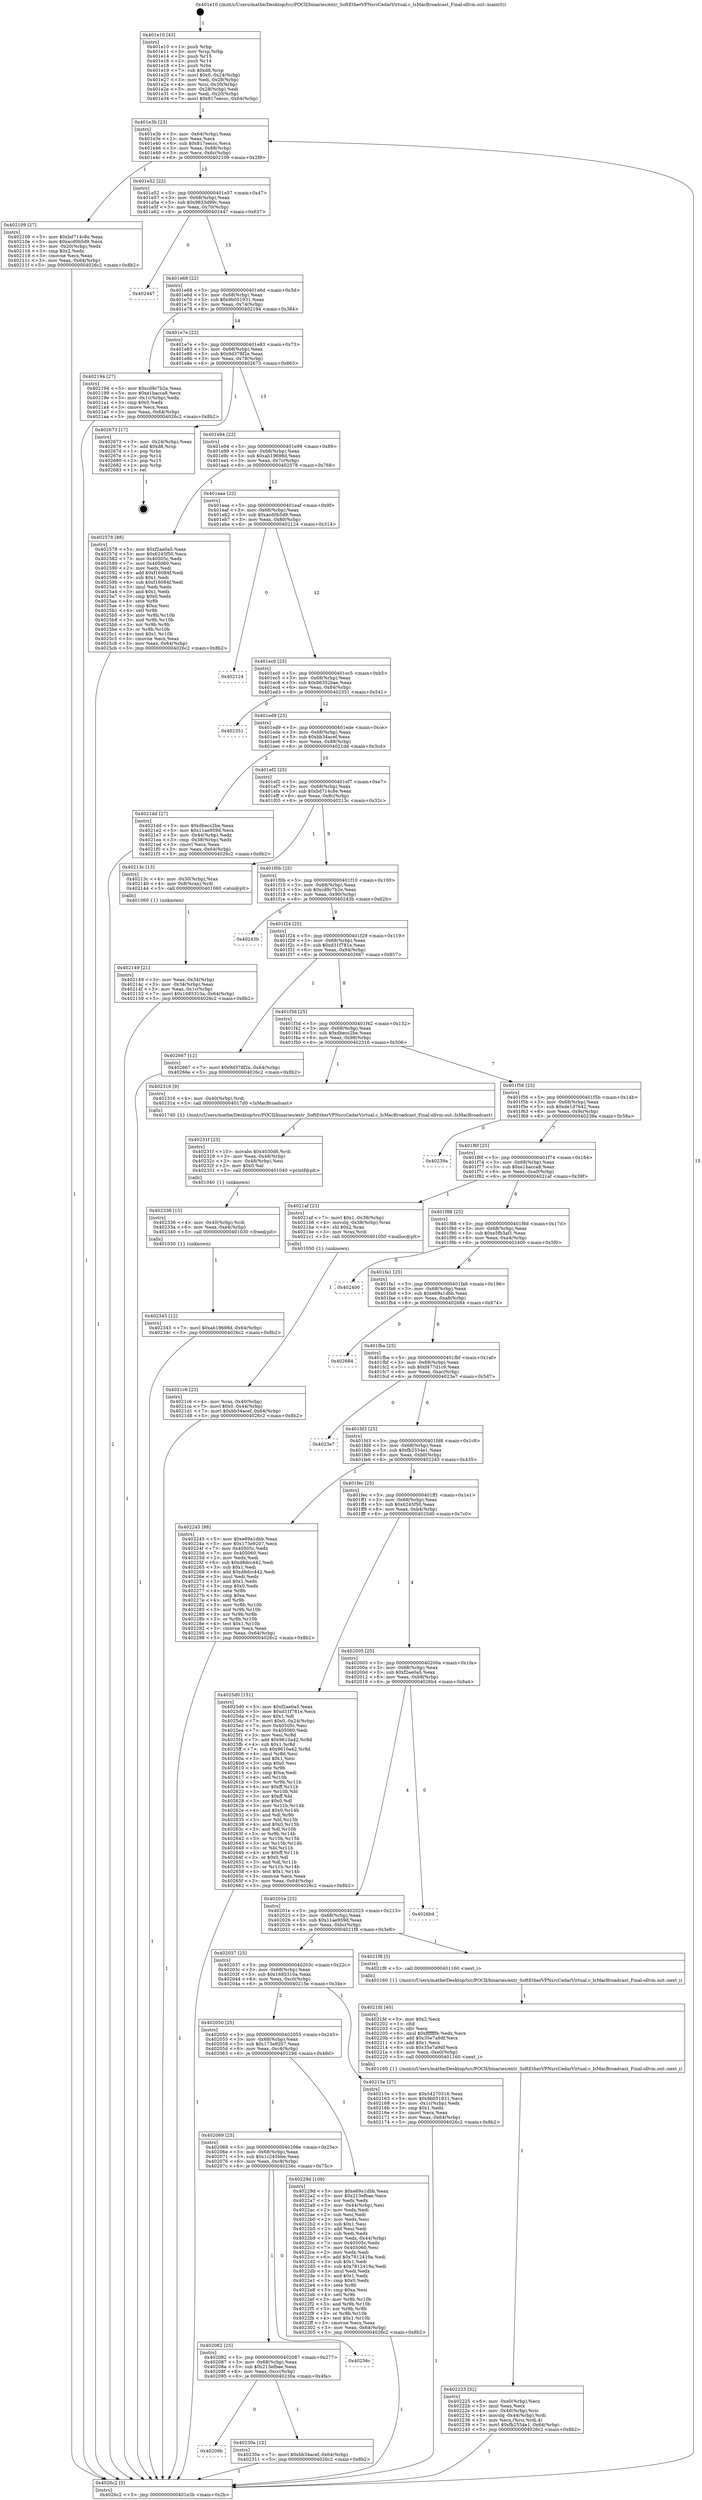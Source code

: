 digraph "0x401e10" {
  label = "0x401e10 (/mnt/c/Users/mathe/Desktop/tcc/POCII/binaries/extr_SoftEtherVPNsrcCedarVirtual.c_IsMacBroadcast_Final-ollvm.out::main(0))"
  labelloc = "t"
  node[shape=record]

  Entry [label="",width=0.3,height=0.3,shape=circle,fillcolor=black,style=filled]
  "0x401e3b" [label="{
     0x401e3b [23]\l
     | [instrs]\l
     &nbsp;&nbsp;0x401e3b \<+3\>: mov -0x64(%rbp),%eax\l
     &nbsp;&nbsp;0x401e3e \<+2\>: mov %eax,%ecx\l
     &nbsp;&nbsp;0x401e40 \<+6\>: sub $0x817eeccc,%ecx\l
     &nbsp;&nbsp;0x401e46 \<+3\>: mov %eax,-0x68(%rbp)\l
     &nbsp;&nbsp;0x401e49 \<+3\>: mov %ecx,-0x6c(%rbp)\l
     &nbsp;&nbsp;0x401e4c \<+6\>: je 0000000000402109 \<main+0x2f9\>\l
  }"]
  "0x402109" [label="{
     0x402109 [27]\l
     | [instrs]\l
     &nbsp;&nbsp;0x402109 \<+5\>: mov $0xbd714c8e,%eax\l
     &nbsp;&nbsp;0x40210e \<+5\>: mov $0xacd0b5d9,%ecx\l
     &nbsp;&nbsp;0x402113 \<+3\>: mov -0x20(%rbp),%edx\l
     &nbsp;&nbsp;0x402116 \<+3\>: cmp $0x2,%edx\l
     &nbsp;&nbsp;0x402119 \<+3\>: cmovne %ecx,%eax\l
     &nbsp;&nbsp;0x40211c \<+3\>: mov %eax,-0x64(%rbp)\l
     &nbsp;&nbsp;0x40211f \<+5\>: jmp 00000000004026c2 \<main+0x8b2\>\l
  }"]
  "0x401e52" [label="{
     0x401e52 [22]\l
     | [instrs]\l
     &nbsp;&nbsp;0x401e52 \<+5\>: jmp 0000000000401e57 \<main+0x47\>\l
     &nbsp;&nbsp;0x401e57 \<+3\>: mov -0x68(%rbp),%eax\l
     &nbsp;&nbsp;0x401e5a \<+5\>: sub $0x9833d99c,%eax\l
     &nbsp;&nbsp;0x401e5f \<+3\>: mov %eax,-0x70(%rbp)\l
     &nbsp;&nbsp;0x401e62 \<+6\>: je 0000000000402447 \<main+0x637\>\l
  }"]
  "0x4026c2" [label="{
     0x4026c2 [5]\l
     | [instrs]\l
     &nbsp;&nbsp;0x4026c2 \<+5\>: jmp 0000000000401e3b \<main+0x2b\>\l
  }"]
  "0x401e10" [label="{
     0x401e10 [43]\l
     | [instrs]\l
     &nbsp;&nbsp;0x401e10 \<+1\>: push %rbp\l
     &nbsp;&nbsp;0x401e11 \<+3\>: mov %rsp,%rbp\l
     &nbsp;&nbsp;0x401e14 \<+2\>: push %r15\l
     &nbsp;&nbsp;0x401e16 \<+2\>: push %r14\l
     &nbsp;&nbsp;0x401e18 \<+1\>: push %rbx\l
     &nbsp;&nbsp;0x401e19 \<+7\>: sub $0xd8,%rsp\l
     &nbsp;&nbsp;0x401e20 \<+7\>: movl $0x0,-0x24(%rbp)\l
     &nbsp;&nbsp;0x401e27 \<+3\>: mov %edi,-0x28(%rbp)\l
     &nbsp;&nbsp;0x401e2a \<+4\>: mov %rsi,-0x30(%rbp)\l
     &nbsp;&nbsp;0x401e2e \<+3\>: mov -0x28(%rbp),%edi\l
     &nbsp;&nbsp;0x401e31 \<+3\>: mov %edi,-0x20(%rbp)\l
     &nbsp;&nbsp;0x401e34 \<+7\>: movl $0x817eeccc,-0x64(%rbp)\l
  }"]
  Exit [label="",width=0.3,height=0.3,shape=circle,fillcolor=black,style=filled,peripheries=2]
  "0x402447" [label="{
     0x402447\l
  }", style=dashed]
  "0x401e68" [label="{
     0x401e68 [22]\l
     | [instrs]\l
     &nbsp;&nbsp;0x401e68 \<+5\>: jmp 0000000000401e6d \<main+0x5d\>\l
     &nbsp;&nbsp;0x401e6d \<+3\>: mov -0x68(%rbp),%eax\l
     &nbsp;&nbsp;0x401e70 \<+5\>: sub $0x9b051931,%eax\l
     &nbsp;&nbsp;0x401e75 \<+3\>: mov %eax,-0x74(%rbp)\l
     &nbsp;&nbsp;0x401e78 \<+6\>: je 0000000000402194 \<main+0x384\>\l
  }"]
  "0x402345" [label="{
     0x402345 [12]\l
     | [instrs]\l
     &nbsp;&nbsp;0x402345 \<+7\>: movl $0xab19698d,-0x64(%rbp)\l
     &nbsp;&nbsp;0x40234c \<+5\>: jmp 00000000004026c2 \<main+0x8b2\>\l
  }"]
  "0x402194" [label="{
     0x402194 [27]\l
     | [instrs]\l
     &nbsp;&nbsp;0x402194 \<+5\>: mov $0xcd9c7b2e,%eax\l
     &nbsp;&nbsp;0x402199 \<+5\>: mov $0xe1bacca8,%ecx\l
     &nbsp;&nbsp;0x40219e \<+3\>: mov -0x1c(%rbp),%edx\l
     &nbsp;&nbsp;0x4021a1 \<+3\>: cmp $0x0,%edx\l
     &nbsp;&nbsp;0x4021a4 \<+3\>: cmove %ecx,%eax\l
     &nbsp;&nbsp;0x4021a7 \<+3\>: mov %eax,-0x64(%rbp)\l
     &nbsp;&nbsp;0x4021aa \<+5\>: jmp 00000000004026c2 \<main+0x8b2\>\l
  }"]
  "0x401e7e" [label="{
     0x401e7e [22]\l
     | [instrs]\l
     &nbsp;&nbsp;0x401e7e \<+5\>: jmp 0000000000401e83 \<main+0x73\>\l
     &nbsp;&nbsp;0x401e83 \<+3\>: mov -0x68(%rbp),%eax\l
     &nbsp;&nbsp;0x401e86 \<+5\>: sub $0x9d378f2e,%eax\l
     &nbsp;&nbsp;0x401e8b \<+3\>: mov %eax,-0x78(%rbp)\l
     &nbsp;&nbsp;0x401e8e \<+6\>: je 0000000000402673 \<main+0x863\>\l
  }"]
  "0x402336" [label="{
     0x402336 [15]\l
     | [instrs]\l
     &nbsp;&nbsp;0x402336 \<+4\>: mov -0x40(%rbp),%rdi\l
     &nbsp;&nbsp;0x40233a \<+6\>: mov %eax,-0xe4(%rbp)\l
     &nbsp;&nbsp;0x402340 \<+5\>: call 0000000000401030 \<free@plt\>\l
     | [calls]\l
     &nbsp;&nbsp;0x401030 \{1\} (unknown)\l
  }"]
  "0x402673" [label="{
     0x402673 [17]\l
     | [instrs]\l
     &nbsp;&nbsp;0x402673 \<+3\>: mov -0x24(%rbp),%eax\l
     &nbsp;&nbsp;0x402676 \<+7\>: add $0xd8,%rsp\l
     &nbsp;&nbsp;0x40267d \<+1\>: pop %rbx\l
     &nbsp;&nbsp;0x40267e \<+2\>: pop %r14\l
     &nbsp;&nbsp;0x402680 \<+2\>: pop %r15\l
     &nbsp;&nbsp;0x402682 \<+1\>: pop %rbp\l
     &nbsp;&nbsp;0x402683 \<+1\>: ret\l
  }"]
  "0x401e94" [label="{
     0x401e94 [22]\l
     | [instrs]\l
     &nbsp;&nbsp;0x401e94 \<+5\>: jmp 0000000000401e99 \<main+0x89\>\l
     &nbsp;&nbsp;0x401e99 \<+3\>: mov -0x68(%rbp),%eax\l
     &nbsp;&nbsp;0x401e9c \<+5\>: sub $0xab19698d,%eax\l
     &nbsp;&nbsp;0x401ea1 \<+3\>: mov %eax,-0x7c(%rbp)\l
     &nbsp;&nbsp;0x401ea4 \<+6\>: je 0000000000402578 \<main+0x768\>\l
  }"]
  "0x40231f" [label="{
     0x40231f [23]\l
     | [instrs]\l
     &nbsp;&nbsp;0x40231f \<+10\>: movabs $0x4030d6,%rdi\l
     &nbsp;&nbsp;0x402329 \<+3\>: mov %eax,-0x48(%rbp)\l
     &nbsp;&nbsp;0x40232c \<+3\>: mov -0x48(%rbp),%esi\l
     &nbsp;&nbsp;0x40232f \<+2\>: mov $0x0,%al\l
     &nbsp;&nbsp;0x402331 \<+5\>: call 0000000000401040 \<printf@plt\>\l
     | [calls]\l
     &nbsp;&nbsp;0x401040 \{1\} (unknown)\l
  }"]
  "0x402578" [label="{
     0x402578 [88]\l
     | [instrs]\l
     &nbsp;&nbsp;0x402578 \<+5\>: mov $0xf2ae0a5,%eax\l
     &nbsp;&nbsp;0x40257d \<+5\>: mov $0x6245f50,%ecx\l
     &nbsp;&nbsp;0x402582 \<+7\>: mov 0x40505c,%edx\l
     &nbsp;&nbsp;0x402589 \<+7\>: mov 0x405060,%esi\l
     &nbsp;&nbsp;0x402590 \<+2\>: mov %edx,%edi\l
     &nbsp;&nbsp;0x402592 \<+6\>: add $0xf16084f,%edi\l
     &nbsp;&nbsp;0x402598 \<+3\>: sub $0x1,%edi\l
     &nbsp;&nbsp;0x40259b \<+6\>: sub $0xf16084f,%edi\l
     &nbsp;&nbsp;0x4025a1 \<+3\>: imul %edi,%edx\l
     &nbsp;&nbsp;0x4025a4 \<+3\>: and $0x1,%edx\l
     &nbsp;&nbsp;0x4025a7 \<+3\>: cmp $0x0,%edx\l
     &nbsp;&nbsp;0x4025aa \<+4\>: sete %r8b\l
     &nbsp;&nbsp;0x4025ae \<+3\>: cmp $0xa,%esi\l
     &nbsp;&nbsp;0x4025b1 \<+4\>: setl %r9b\l
     &nbsp;&nbsp;0x4025b5 \<+3\>: mov %r8b,%r10b\l
     &nbsp;&nbsp;0x4025b8 \<+3\>: and %r9b,%r10b\l
     &nbsp;&nbsp;0x4025bb \<+3\>: xor %r9b,%r8b\l
     &nbsp;&nbsp;0x4025be \<+3\>: or %r8b,%r10b\l
     &nbsp;&nbsp;0x4025c1 \<+4\>: test $0x1,%r10b\l
     &nbsp;&nbsp;0x4025c5 \<+3\>: cmovne %ecx,%eax\l
     &nbsp;&nbsp;0x4025c8 \<+3\>: mov %eax,-0x64(%rbp)\l
     &nbsp;&nbsp;0x4025cb \<+5\>: jmp 00000000004026c2 \<main+0x8b2\>\l
  }"]
  "0x401eaa" [label="{
     0x401eaa [22]\l
     | [instrs]\l
     &nbsp;&nbsp;0x401eaa \<+5\>: jmp 0000000000401eaf \<main+0x9f\>\l
     &nbsp;&nbsp;0x401eaf \<+3\>: mov -0x68(%rbp),%eax\l
     &nbsp;&nbsp;0x401eb2 \<+5\>: sub $0xacd0b5d9,%eax\l
     &nbsp;&nbsp;0x401eb7 \<+3\>: mov %eax,-0x80(%rbp)\l
     &nbsp;&nbsp;0x401eba \<+6\>: je 0000000000402124 \<main+0x314\>\l
  }"]
  "0x40209b" [label="{
     0x40209b\l
  }", style=dashed]
  "0x402124" [label="{
     0x402124\l
  }", style=dashed]
  "0x401ec0" [label="{
     0x401ec0 [25]\l
     | [instrs]\l
     &nbsp;&nbsp;0x401ec0 \<+5\>: jmp 0000000000401ec5 \<main+0xb5\>\l
     &nbsp;&nbsp;0x401ec5 \<+3\>: mov -0x68(%rbp),%eax\l
     &nbsp;&nbsp;0x401ec8 \<+5\>: sub $0xb6352bae,%eax\l
     &nbsp;&nbsp;0x401ecd \<+6\>: mov %eax,-0x84(%rbp)\l
     &nbsp;&nbsp;0x401ed3 \<+6\>: je 0000000000402351 \<main+0x541\>\l
  }"]
  "0x40230a" [label="{
     0x40230a [12]\l
     | [instrs]\l
     &nbsp;&nbsp;0x40230a \<+7\>: movl $0xbb34acef,-0x64(%rbp)\l
     &nbsp;&nbsp;0x402311 \<+5\>: jmp 00000000004026c2 \<main+0x8b2\>\l
  }"]
  "0x402351" [label="{
     0x402351\l
  }", style=dashed]
  "0x401ed9" [label="{
     0x401ed9 [25]\l
     | [instrs]\l
     &nbsp;&nbsp;0x401ed9 \<+5\>: jmp 0000000000401ede \<main+0xce\>\l
     &nbsp;&nbsp;0x401ede \<+3\>: mov -0x68(%rbp),%eax\l
     &nbsp;&nbsp;0x401ee1 \<+5\>: sub $0xbb34acef,%eax\l
     &nbsp;&nbsp;0x401ee6 \<+6\>: mov %eax,-0x88(%rbp)\l
     &nbsp;&nbsp;0x401eec \<+6\>: je 00000000004021dd \<main+0x3cd\>\l
  }"]
  "0x402082" [label="{
     0x402082 [25]\l
     | [instrs]\l
     &nbsp;&nbsp;0x402082 \<+5\>: jmp 0000000000402087 \<main+0x277\>\l
     &nbsp;&nbsp;0x402087 \<+3\>: mov -0x68(%rbp),%eax\l
     &nbsp;&nbsp;0x40208a \<+5\>: sub $0x213efbae,%eax\l
     &nbsp;&nbsp;0x40208f \<+6\>: mov %eax,-0xcc(%rbp)\l
     &nbsp;&nbsp;0x402095 \<+6\>: je 000000000040230a \<main+0x4fa\>\l
  }"]
  "0x4021dd" [label="{
     0x4021dd [27]\l
     | [instrs]\l
     &nbsp;&nbsp;0x4021dd \<+5\>: mov $0xdbecc2be,%eax\l
     &nbsp;&nbsp;0x4021e2 \<+5\>: mov $0x11ae959d,%ecx\l
     &nbsp;&nbsp;0x4021e7 \<+3\>: mov -0x44(%rbp),%edx\l
     &nbsp;&nbsp;0x4021ea \<+3\>: cmp -0x38(%rbp),%edx\l
     &nbsp;&nbsp;0x4021ed \<+3\>: cmovl %ecx,%eax\l
     &nbsp;&nbsp;0x4021f0 \<+3\>: mov %eax,-0x64(%rbp)\l
     &nbsp;&nbsp;0x4021f3 \<+5\>: jmp 00000000004026c2 \<main+0x8b2\>\l
  }"]
  "0x401ef2" [label="{
     0x401ef2 [25]\l
     | [instrs]\l
     &nbsp;&nbsp;0x401ef2 \<+5\>: jmp 0000000000401ef7 \<main+0xe7\>\l
     &nbsp;&nbsp;0x401ef7 \<+3\>: mov -0x68(%rbp),%eax\l
     &nbsp;&nbsp;0x401efa \<+5\>: sub $0xbd714c8e,%eax\l
     &nbsp;&nbsp;0x401eff \<+6\>: mov %eax,-0x8c(%rbp)\l
     &nbsp;&nbsp;0x401f05 \<+6\>: je 000000000040213c \<main+0x32c\>\l
  }"]
  "0x40256c" [label="{
     0x40256c\l
  }", style=dashed]
  "0x40213c" [label="{
     0x40213c [13]\l
     | [instrs]\l
     &nbsp;&nbsp;0x40213c \<+4\>: mov -0x30(%rbp),%rax\l
     &nbsp;&nbsp;0x402140 \<+4\>: mov 0x8(%rax),%rdi\l
     &nbsp;&nbsp;0x402144 \<+5\>: call 0000000000401060 \<atoi@plt\>\l
     | [calls]\l
     &nbsp;&nbsp;0x401060 \{1\} (unknown)\l
  }"]
  "0x401f0b" [label="{
     0x401f0b [25]\l
     | [instrs]\l
     &nbsp;&nbsp;0x401f0b \<+5\>: jmp 0000000000401f10 \<main+0x100\>\l
     &nbsp;&nbsp;0x401f10 \<+3\>: mov -0x68(%rbp),%eax\l
     &nbsp;&nbsp;0x401f13 \<+5\>: sub $0xcd9c7b2e,%eax\l
     &nbsp;&nbsp;0x401f18 \<+6\>: mov %eax,-0x90(%rbp)\l
     &nbsp;&nbsp;0x401f1e \<+6\>: je 000000000040243b \<main+0x62b\>\l
  }"]
  "0x402149" [label="{
     0x402149 [21]\l
     | [instrs]\l
     &nbsp;&nbsp;0x402149 \<+3\>: mov %eax,-0x34(%rbp)\l
     &nbsp;&nbsp;0x40214c \<+3\>: mov -0x34(%rbp),%eax\l
     &nbsp;&nbsp;0x40214f \<+3\>: mov %eax,-0x1c(%rbp)\l
     &nbsp;&nbsp;0x402152 \<+7\>: movl $0x1685310a,-0x64(%rbp)\l
     &nbsp;&nbsp;0x402159 \<+5\>: jmp 00000000004026c2 \<main+0x8b2\>\l
  }"]
  "0x402069" [label="{
     0x402069 [25]\l
     | [instrs]\l
     &nbsp;&nbsp;0x402069 \<+5\>: jmp 000000000040206e \<main+0x25e\>\l
     &nbsp;&nbsp;0x40206e \<+3\>: mov -0x68(%rbp),%eax\l
     &nbsp;&nbsp;0x402071 \<+5\>: sub $0x1c245bbe,%eax\l
     &nbsp;&nbsp;0x402076 \<+6\>: mov %eax,-0xc8(%rbp)\l
     &nbsp;&nbsp;0x40207c \<+6\>: je 000000000040256c \<main+0x75c\>\l
  }"]
  "0x40243b" [label="{
     0x40243b\l
  }", style=dashed]
  "0x401f24" [label="{
     0x401f24 [25]\l
     | [instrs]\l
     &nbsp;&nbsp;0x401f24 \<+5\>: jmp 0000000000401f29 \<main+0x119\>\l
     &nbsp;&nbsp;0x401f29 \<+3\>: mov -0x68(%rbp),%eax\l
     &nbsp;&nbsp;0x401f2c \<+5\>: sub $0xd31f781e,%eax\l
     &nbsp;&nbsp;0x401f31 \<+6\>: mov %eax,-0x94(%rbp)\l
     &nbsp;&nbsp;0x401f37 \<+6\>: je 0000000000402667 \<main+0x857\>\l
  }"]
  "0x40229d" [label="{
     0x40229d [109]\l
     | [instrs]\l
     &nbsp;&nbsp;0x40229d \<+5\>: mov $0xe69a1dbb,%eax\l
     &nbsp;&nbsp;0x4022a2 \<+5\>: mov $0x213efbae,%ecx\l
     &nbsp;&nbsp;0x4022a7 \<+2\>: xor %edx,%edx\l
     &nbsp;&nbsp;0x4022a9 \<+3\>: mov -0x44(%rbp),%esi\l
     &nbsp;&nbsp;0x4022ac \<+2\>: mov %edx,%edi\l
     &nbsp;&nbsp;0x4022ae \<+2\>: sub %esi,%edi\l
     &nbsp;&nbsp;0x4022b0 \<+2\>: mov %edx,%esi\l
     &nbsp;&nbsp;0x4022b2 \<+3\>: sub $0x1,%esi\l
     &nbsp;&nbsp;0x4022b5 \<+2\>: add %esi,%edi\l
     &nbsp;&nbsp;0x4022b7 \<+2\>: sub %edi,%edx\l
     &nbsp;&nbsp;0x4022b9 \<+3\>: mov %edx,-0x44(%rbp)\l
     &nbsp;&nbsp;0x4022bc \<+7\>: mov 0x40505c,%edx\l
     &nbsp;&nbsp;0x4022c3 \<+7\>: mov 0x405060,%esi\l
     &nbsp;&nbsp;0x4022ca \<+2\>: mov %edx,%edi\l
     &nbsp;&nbsp;0x4022cc \<+6\>: add $0x7812419a,%edi\l
     &nbsp;&nbsp;0x4022d2 \<+3\>: sub $0x1,%edi\l
     &nbsp;&nbsp;0x4022d5 \<+6\>: sub $0x7812419a,%edi\l
     &nbsp;&nbsp;0x4022db \<+3\>: imul %edi,%edx\l
     &nbsp;&nbsp;0x4022de \<+3\>: and $0x1,%edx\l
     &nbsp;&nbsp;0x4022e1 \<+3\>: cmp $0x0,%edx\l
     &nbsp;&nbsp;0x4022e4 \<+4\>: sete %r8b\l
     &nbsp;&nbsp;0x4022e8 \<+3\>: cmp $0xa,%esi\l
     &nbsp;&nbsp;0x4022eb \<+4\>: setl %r9b\l
     &nbsp;&nbsp;0x4022ef \<+3\>: mov %r8b,%r10b\l
     &nbsp;&nbsp;0x4022f2 \<+3\>: and %r9b,%r10b\l
     &nbsp;&nbsp;0x4022f5 \<+3\>: xor %r9b,%r8b\l
     &nbsp;&nbsp;0x4022f8 \<+3\>: or %r8b,%r10b\l
     &nbsp;&nbsp;0x4022fb \<+4\>: test $0x1,%r10b\l
     &nbsp;&nbsp;0x4022ff \<+3\>: cmovne %ecx,%eax\l
     &nbsp;&nbsp;0x402302 \<+3\>: mov %eax,-0x64(%rbp)\l
     &nbsp;&nbsp;0x402305 \<+5\>: jmp 00000000004026c2 \<main+0x8b2\>\l
  }"]
  "0x402667" [label="{
     0x402667 [12]\l
     | [instrs]\l
     &nbsp;&nbsp;0x402667 \<+7\>: movl $0x9d378f2e,-0x64(%rbp)\l
     &nbsp;&nbsp;0x40266e \<+5\>: jmp 00000000004026c2 \<main+0x8b2\>\l
  }"]
  "0x401f3d" [label="{
     0x401f3d [25]\l
     | [instrs]\l
     &nbsp;&nbsp;0x401f3d \<+5\>: jmp 0000000000401f42 \<main+0x132\>\l
     &nbsp;&nbsp;0x401f42 \<+3\>: mov -0x68(%rbp),%eax\l
     &nbsp;&nbsp;0x401f45 \<+5\>: sub $0xdbecc2be,%eax\l
     &nbsp;&nbsp;0x401f4a \<+6\>: mov %eax,-0x98(%rbp)\l
     &nbsp;&nbsp;0x401f50 \<+6\>: je 0000000000402316 \<main+0x506\>\l
  }"]
  "0x402225" [label="{
     0x402225 [32]\l
     | [instrs]\l
     &nbsp;&nbsp;0x402225 \<+6\>: mov -0xe0(%rbp),%ecx\l
     &nbsp;&nbsp;0x40222b \<+3\>: imul %eax,%ecx\l
     &nbsp;&nbsp;0x40222e \<+4\>: mov -0x40(%rbp),%rsi\l
     &nbsp;&nbsp;0x402232 \<+4\>: movslq -0x44(%rbp),%rdi\l
     &nbsp;&nbsp;0x402236 \<+3\>: mov %ecx,(%rsi,%rdi,4)\l
     &nbsp;&nbsp;0x402239 \<+7\>: movl $0xfb2554e1,-0x64(%rbp)\l
     &nbsp;&nbsp;0x402240 \<+5\>: jmp 00000000004026c2 \<main+0x8b2\>\l
  }"]
  "0x402316" [label="{
     0x402316 [9]\l
     | [instrs]\l
     &nbsp;&nbsp;0x402316 \<+4\>: mov -0x40(%rbp),%rdi\l
     &nbsp;&nbsp;0x40231a \<+5\>: call 00000000004017d0 \<IsMacBroadcast\>\l
     | [calls]\l
     &nbsp;&nbsp;0x4017d0 \{1\} (/mnt/c/Users/mathe/Desktop/tcc/POCII/binaries/extr_SoftEtherVPNsrcCedarVirtual.c_IsMacBroadcast_Final-ollvm.out::IsMacBroadcast)\l
  }"]
  "0x401f56" [label="{
     0x401f56 [25]\l
     | [instrs]\l
     &nbsp;&nbsp;0x401f56 \<+5\>: jmp 0000000000401f5b \<main+0x14b\>\l
     &nbsp;&nbsp;0x401f5b \<+3\>: mov -0x68(%rbp),%eax\l
     &nbsp;&nbsp;0x401f5e \<+5\>: sub $0xde1d7642,%eax\l
     &nbsp;&nbsp;0x401f63 \<+6\>: mov %eax,-0x9c(%rbp)\l
     &nbsp;&nbsp;0x401f69 \<+6\>: je 000000000040239a \<main+0x58a\>\l
  }"]
  "0x4021fd" [label="{
     0x4021fd [40]\l
     | [instrs]\l
     &nbsp;&nbsp;0x4021fd \<+5\>: mov $0x2,%ecx\l
     &nbsp;&nbsp;0x402202 \<+1\>: cltd\l
     &nbsp;&nbsp;0x402203 \<+2\>: idiv %ecx\l
     &nbsp;&nbsp;0x402205 \<+6\>: imul $0xfffffffe,%edx,%ecx\l
     &nbsp;&nbsp;0x40220b \<+6\>: add $0x35e7a9df,%ecx\l
     &nbsp;&nbsp;0x402211 \<+3\>: add $0x1,%ecx\l
     &nbsp;&nbsp;0x402214 \<+6\>: sub $0x35e7a9df,%ecx\l
     &nbsp;&nbsp;0x40221a \<+6\>: mov %ecx,-0xe0(%rbp)\l
     &nbsp;&nbsp;0x402220 \<+5\>: call 0000000000401160 \<next_i\>\l
     | [calls]\l
     &nbsp;&nbsp;0x401160 \{1\} (/mnt/c/Users/mathe/Desktop/tcc/POCII/binaries/extr_SoftEtherVPNsrcCedarVirtual.c_IsMacBroadcast_Final-ollvm.out::next_i)\l
  }"]
  "0x40239a" [label="{
     0x40239a\l
  }", style=dashed]
  "0x401f6f" [label="{
     0x401f6f [25]\l
     | [instrs]\l
     &nbsp;&nbsp;0x401f6f \<+5\>: jmp 0000000000401f74 \<main+0x164\>\l
     &nbsp;&nbsp;0x401f74 \<+3\>: mov -0x68(%rbp),%eax\l
     &nbsp;&nbsp;0x401f77 \<+5\>: sub $0xe1bacca8,%eax\l
     &nbsp;&nbsp;0x401f7c \<+6\>: mov %eax,-0xa0(%rbp)\l
     &nbsp;&nbsp;0x401f82 \<+6\>: je 00000000004021af \<main+0x39f\>\l
  }"]
  "0x4021c6" [label="{
     0x4021c6 [23]\l
     | [instrs]\l
     &nbsp;&nbsp;0x4021c6 \<+4\>: mov %rax,-0x40(%rbp)\l
     &nbsp;&nbsp;0x4021ca \<+7\>: movl $0x0,-0x44(%rbp)\l
     &nbsp;&nbsp;0x4021d1 \<+7\>: movl $0xbb34acef,-0x64(%rbp)\l
     &nbsp;&nbsp;0x4021d8 \<+5\>: jmp 00000000004026c2 \<main+0x8b2\>\l
  }"]
  "0x4021af" [label="{
     0x4021af [23]\l
     | [instrs]\l
     &nbsp;&nbsp;0x4021af \<+7\>: movl $0x1,-0x38(%rbp)\l
     &nbsp;&nbsp;0x4021b6 \<+4\>: movslq -0x38(%rbp),%rax\l
     &nbsp;&nbsp;0x4021ba \<+4\>: shl $0x2,%rax\l
     &nbsp;&nbsp;0x4021be \<+3\>: mov %rax,%rdi\l
     &nbsp;&nbsp;0x4021c1 \<+5\>: call 0000000000401050 \<malloc@plt\>\l
     | [calls]\l
     &nbsp;&nbsp;0x401050 \{1\} (unknown)\l
  }"]
  "0x401f88" [label="{
     0x401f88 [25]\l
     | [instrs]\l
     &nbsp;&nbsp;0x401f88 \<+5\>: jmp 0000000000401f8d \<main+0x17d\>\l
     &nbsp;&nbsp;0x401f8d \<+3\>: mov -0x68(%rbp),%eax\l
     &nbsp;&nbsp;0x401f90 \<+5\>: sub $0xe5fb3af1,%eax\l
     &nbsp;&nbsp;0x401f95 \<+6\>: mov %eax,-0xa4(%rbp)\l
     &nbsp;&nbsp;0x401f9b \<+6\>: je 0000000000402400 \<main+0x5f0\>\l
  }"]
  "0x402050" [label="{
     0x402050 [25]\l
     | [instrs]\l
     &nbsp;&nbsp;0x402050 \<+5\>: jmp 0000000000402055 \<main+0x245\>\l
     &nbsp;&nbsp;0x402055 \<+3\>: mov -0x68(%rbp),%eax\l
     &nbsp;&nbsp;0x402058 \<+5\>: sub $0x173e9207,%eax\l
     &nbsp;&nbsp;0x40205d \<+6\>: mov %eax,-0xc4(%rbp)\l
     &nbsp;&nbsp;0x402063 \<+6\>: je 000000000040229d \<main+0x48d\>\l
  }"]
  "0x402400" [label="{
     0x402400\l
  }", style=dashed]
  "0x401fa1" [label="{
     0x401fa1 [25]\l
     | [instrs]\l
     &nbsp;&nbsp;0x401fa1 \<+5\>: jmp 0000000000401fa6 \<main+0x196\>\l
     &nbsp;&nbsp;0x401fa6 \<+3\>: mov -0x68(%rbp),%eax\l
     &nbsp;&nbsp;0x401fa9 \<+5\>: sub $0xe69a1dbb,%eax\l
     &nbsp;&nbsp;0x401fae \<+6\>: mov %eax,-0xa8(%rbp)\l
     &nbsp;&nbsp;0x401fb4 \<+6\>: je 0000000000402684 \<main+0x874\>\l
  }"]
  "0x40215e" [label="{
     0x40215e [27]\l
     | [instrs]\l
     &nbsp;&nbsp;0x40215e \<+5\>: mov $0x54270316,%eax\l
     &nbsp;&nbsp;0x402163 \<+5\>: mov $0x9b051931,%ecx\l
     &nbsp;&nbsp;0x402168 \<+3\>: mov -0x1c(%rbp),%edx\l
     &nbsp;&nbsp;0x40216b \<+3\>: cmp $0x1,%edx\l
     &nbsp;&nbsp;0x40216e \<+3\>: cmovl %ecx,%eax\l
     &nbsp;&nbsp;0x402171 \<+3\>: mov %eax,-0x64(%rbp)\l
     &nbsp;&nbsp;0x402174 \<+5\>: jmp 00000000004026c2 \<main+0x8b2\>\l
  }"]
  "0x402684" [label="{
     0x402684\l
  }", style=dashed]
  "0x401fba" [label="{
     0x401fba [25]\l
     | [instrs]\l
     &nbsp;&nbsp;0x401fba \<+5\>: jmp 0000000000401fbf \<main+0x1af\>\l
     &nbsp;&nbsp;0x401fbf \<+3\>: mov -0x68(%rbp),%eax\l
     &nbsp;&nbsp;0x401fc2 \<+5\>: sub $0xf477d1c9,%eax\l
     &nbsp;&nbsp;0x401fc7 \<+6\>: mov %eax,-0xac(%rbp)\l
     &nbsp;&nbsp;0x401fcd \<+6\>: je 00000000004023e7 \<main+0x5d7\>\l
  }"]
  "0x402037" [label="{
     0x402037 [25]\l
     | [instrs]\l
     &nbsp;&nbsp;0x402037 \<+5\>: jmp 000000000040203c \<main+0x22c\>\l
     &nbsp;&nbsp;0x40203c \<+3\>: mov -0x68(%rbp),%eax\l
     &nbsp;&nbsp;0x40203f \<+5\>: sub $0x1685310a,%eax\l
     &nbsp;&nbsp;0x402044 \<+6\>: mov %eax,-0xc0(%rbp)\l
     &nbsp;&nbsp;0x40204a \<+6\>: je 000000000040215e \<main+0x34e\>\l
  }"]
  "0x4023e7" [label="{
     0x4023e7\l
  }", style=dashed]
  "0x401fd3" [label="{
     0x401fd3 [25]\l
     | [instrs]\l
     &nbsp;&nbsp;0x401fd3 \<+5\>: jmp 0000000000401fd8 \<main+0x1c8\>\l
     &nbsp;&nbsp;0x401fd8 \<+3\>: mov -0x68(%rbp),%eax\l
     &nbsp;&nbsp;0x401fdb \<+5\>: sub $0xfb2554e1,%eax\l
     &nbsp;&nbsp;0x401fe0 \<+6\>: mov %eax,-0xb0(%rbp)\l
     &nbsp;&nbsp;0x401fe6 \<+6\>: je 0000000000402245 \<main+0x435\>\l
  }"]
  "0x4021f8" [label="{
     0x4021f8 [5]\l
     | [instrs]\l
     &nbsp;&nbsp;0x4021f8 \<+5\>: call 0000000000401160 \<next_i\>\l
     | [calls]\l
     &nbsp;&nbsp;0x401160 \{1\} (/mnt/c/Users/mathe/Desktop/tcc/POCII/binaries/extr_SoftEtherVPNsrcCedarVirtual.c_IsMacBroadcast_Final-ollvm.out::next_i)\l
  }"]
  "0x402245" [label="{
     0x402245 [88]\l
     | [instrs]\l
     &nbsp;&nbsp;0x402245 \<+5\>: mov $0xe69a1dbb,%eax\l
     &nbsp;&nbsp;0x40224a \<+5\>: mov $0x173e9207,%ecx\l
     &nbsp;&nbsp;0x40224f \<+7\>: mov 0x40505c,%edx\l
     &nbsp;&nbsp;0x402256 \<+7\>: mov 0x405060,%esi\l
     &nbsp;&nbsp;0x40225d \<+2\>: mov %edx,%edi\l
     &nbsp;&nbsp;0x40225f \<+6\>: sub $0xd8dcc442,%edi\l
     &nbsp;&nbsp;0x402265 \<+3\>: sub $0x1,%edi\l
     &nbsp;&nbsp;0x402268 \<+6\>: add $0xd8dcc442,%edi\l
     &nbsp;&nbsp;0x40226e \<+3\>: imul %edi,%edx\l
     &nbsp;&nbsp;0x402271 \<+3\>: and $0x1,%edx\l
     &nbsp;&nbsp;0x402274 \<+3\>: cmp $0x0,%edx\l
     &nbsp;&nbsp;0x402277 \<+4\>: sete %r8b\l
     &nbsp;&nbsp;0x40227b \<+3\>: cmp $0xa,%esi\l
     &nbsp;&nbsp;0x40227e \<+4\>: setl %r9b\l
     &nbsp;&nbsp;0x402282 \<+3\>: mov %r8b,%r10b\l
     &nbsp;&nbsp;0x402285 \<+3\>: and %r9b,%r10b\l
     &nbsp;&nbsp;0x402288 \<+3\>: xor %r9b,%r8b\l
     &nbsp;&nbsp;0x40228b \<+3\>: or %r8b,%r10b\l
     &nbsp;&nbsp;0x40228e \<+4\>: test $0x1,%r10b\l
     &nbsp;&nbsp;0x402292 \<+3\>: cmovne %ecx,%eax\l
     &nbsp;&nbsp;0x402295 \<+3\>: mov %eax,-0x64(%rbp)\l
     &nbsp;&nbsp;0x402298 \<+5\>: jmp 00000000004026c2 \<main+0x8b2\>\l
  }"]
  "0x401fec" [label="{
     0x401fec [25]\l
     | [instrs]\l
     &nbsp;&nbsp;0x401fec \<+5\>: jmp 0000000000401ff1 \<main+0x1e1\>\l
     &nbsp;&nbsp;0x401ff1 \<+3\>: mov -0x68(%rbp),%eax\l
     &nbsp;&nbsp;0x401ff4 \<+5\>: sub $0x6245f50,%eax\l
     &nbsp;&nbsp;0x401ff9 \<+6\>: mov %eax,-0xb4(%rbp)\l
     &nbsp;&nbsp;0x401fff \<+6\>: je 00000000004025d0 \<main+0x7c0\>\l
  }"]
  "0x40201e" [label="{
     0x40201e [25]\l
     | [instrs]\l
     &nbsp;&nbsp;0x40201e \<+5\>: jmp 0000000000402023 \<main+0x213\>\l
     &nbsp;&nbsp;0x402023 \<+3\>: mov -0x68(%rbp),%eax\l
     &nbsp;&nbsp;0x402026 \<+5\>: sub $0x11ae959d,%eax\l
     &nbsp;&nbsp;0x40202b \<+6\>: mov %eax,-0xbc(%rbp)\l
     &nbsp;&nbsp;0x402031 \<+6\>: je 00000000004021f8 \<main+0x3e8\>\l
  }"]
  "0x4025d0" [label="{
     0x4025d0 [151]\l
     | [instrs]\l
     &nbsp;&nbsp;0x4025d0 \<+5\>: mov $0xf2ae0a5,%eax\l
     &nbsp;&nbsp;0x4025d5 \<+5\>: mov $0xd31f781e,%ecx\l
     &nbsp;&nbsp;0x4025da \<+2\>: mov $0x1,%dl\l
     &nbsp;&nbsp;0x4025dc \<+7\>: movl $0x0,-0x24(%rbp)\l
     &nbsp;&nbsp;0x4025e3 \<+7\>: mov 0x40505c,%esi\l
     &nbsp;&nbsp;0x4025ea \<+7\>: mov 0x405060,%edi\l
     &nbsp;&nbsp;0x4025f1 \<+3\>: mov %esi,%r8d\l
     &nbsp;&nbsp;0x4025f4 \<+7\>: add $0x9610a42,%r8d\l
     &nbsp;&nbsp;0x4025fb \<+4\>: sub $0x1,%r8d\l
     &nbsp;&nbsp;0x4025ff \<+7\>: sub $0x9610a42,%r8d\l
     &nbsp;&nbsp;0x402606 \<+4\>: imul %r8d,%esi\l
     &nbsp;&nbsp;0x40260a \<+3\>: and $0x1,%esi\l
     &nbsp;&nbsp;0x40260d \<+3\>: cmp $0x0,%esi\l
     &nbsp;&nbsp;0x402610 \<+4\>: sete %r9b\l
     &nbsp;&nbsp;0x402614 \<+3\>: cmp $0xa,%edi\l
     &nbsp;&nbsp;0x402617 \<+4\>: setl %r10b\l
     &nbsp;&nbsp;0x40261b \<+3\>: mov %r9b,%r11b\l
     &nbsp;&nbsp;0x40261e \<+4\>: xor $0xff,%r11b\l
     &nbsp;&nbsp;0x402622 \<+3\>: mov %r10b,%bl\l
     &nbsp;&nbsp;0x402625 \<+3\>: xor $0xff,%bl\l
     &nbsp;&nbsp;0x402628 \<+3\>: xor $0x0,%dl\l
     &nbsp;&nbsp;0x40262b \<+3\>: mov %r11b,%r14b\l
     &nbsp;&nbsp;0x40262e \<+4\>: and $0x0,%r14b\l
     &nbsp;&nbsp;0x402632 \<+3\>: and %dl,%r9b\l
     &nbsp;&nbsp;0x402635 \<+3\>: mov %bl,%r15b\l
     &nbsp;&nbsp;0x402638 \<+4\>: and $0x0,%r15b\l
     &nbsp;&nbsp;0x40263c \<+3\>: and %dl,%r10b\l
     &nbsp;&nbsp;0x40263f \<+3\>: or %r9b,%r14b\l
     &nbsp;&nbsp;0x402642 \<+3\>: or %r10b,%r15b\l
     &nbsp;&nbsp;0x402645 \<+3\>: xor %r15b,%r14b\l
     &nbsp;&nbsp;0x402648 \<+3\>: or %bl,%r11b\l
     &nbsp;&nbsp;0x40264b \<+4\>: xor $0xff,%r11b\l
     &nbsp;&nbsp;0x40264f \<+3\>: or $0x0,%dl\l
     &nbsp;&nbsp;0x402652 \<+3\>: and %dl,%r11b\l
     &nbsp;&nbsp;0x402655 \<+3\>: or %r11b,%r14b\l
     &nbsp;&nbsp;0x402658 \<+4\>: test $0x1,%r14b\l
     &nbsp;&nbsp;0x40265c \<+3\>: cmovne %ecx,%eax\l
     &nbsp;&nbsp;0x40265f \<+3\>: mov %eax,-0x64(%rbp)\l
     &nbsp;&nbsp;0x402662 \<+5\>: jmp 00000000004026c2 \<main+0x8b2\>\l
  }"]
  "0x402005" [label="{
     0x402005 [25]\l
     | [instrs]\l
     &nbsp;&nbsp;0x402005 \<+5\>: jmp 000000000040200a \<main+0x1fa\>\l
     &nbsp;&nbsp;0x40200a \<+3\>: mov -0x68(%rbp),%eax\l
     &nbsp;&nbsp;0x40200d \<+5\>: sub $0xf2ae0a5,%eax\l
     &nbsp;&nbsp;0x402012 \<+6\>: mov %eax,-0xb8(%rbp)\l
     &nbsp;&nbsp;0x402018 \<+6\>: je 00000000004026b4 \<main+0x8a4\>\l
  }"]
  "0x4026b4" [label="{
     0x4026b4\l
  }", style=dashed]
  Entry -> "0x401e10" [label=" 1"]
  "0x401e3b" -> "0x402109" [label=" 1"]
  "0x401e3b" -> "0x401e52" [label=" 15"]
  "0x402109" -> "0x4026c2" [label=" 1"]
  "0x401e10" -> "0x401e3b" [label=" 1"]
  "0x4026c2" -> "0x401e3b" [label=" 15"]
  "0x402673" -> Exit [label=" 1"]
  "0x401e52" -> "0x402447" [label=" 0"]
  "0x401e52" -> "0x401e68" [label=" 15"]
  "0x402667" -> "0x4026c2" [label=" 1"]
  "0x401e68" -> "0x402194" [label=" 1"]
  "0x401e68" -> "0x401e7e" [label=" 14"]
  "0x4025d0" -> "0x4026c2" [label=" 1"]
  "0x401e7e" -> "0x402673" [label=" 1"]
  "0x401e7e" -> "0x401e94" [label=" 13"]
  "0x402578" -> "0x4026c2" [label=" 1"]
  "0x401e94" -> "0x402578" [label=" 1"]
  "0x401e94" -> "0x401eaa" [label=" 12"]
  "0x402345" -> "0x4026c2" [label=" 1"]
  "0x401eaa" -> "0x402124" [label=" 0"]
  "0x401eaa" -> "0x401ec0" [label=" 12"]
  "0x402336" -> "0x402345" [label=" 1"]
  "0x401ec0" -> "0x402351" [label=" 0"]
  "0x401ec0" -> "0x401ed9" [label=" 12"]
  "0x40231f" -> "0x402336" [label=" 1"]
  "0x401ed9" -> "0x4021dd" [label=" 2"]
  "0x401ed9" -> "0x401ef2" [label=" 10"]
  "0x40230a" -> "0x4026c2" [label=" 1"]
  "0x401ef2" -> "0x40213c" [label=" 1"]
  "0x401ef2" -> "0x401f0b" [label=" 9"]
  "0x40213c" -> "0x402149" [label=" 1"]
  "0x402149" -> "0x4026c2" [label=" 1"]
  "0x402082" -> "0x40209b" [label=" 0"]
  "0x401f0b" -> "0x40243b" [label=" 0"]
  "0x401f0b" -> "0x401f24" [label=" 9"]
  "0x402316" -> "0x40231f" [label=" 1"]
  "0x401f24" -> "0x402667" [label=" 1"]
  "0x401f24" -> "0x401f3d" [label=" 8"]
  "0x402069" -> "0x402082" [label=" 1"]
  "0x401f3d" -> "0x402316" [label=" 1"]
  "0x401f3d" -> "0x401f56" [label=" 7"]
  "0x402082" -> "0x40230a" [label=" 1"]
  "0x401f56" -> "0x40239a" [label=" 0"]
  "0x401f56" -> "0x401f6f" [label=" 7"]
  "0x40229d" -> "0x4026c2" [label=" 1"]
  "0x401f6f" -> "0x4021af" [label=" 1"]
  "0x401f6f" -> "0x401f88" [label=" 6"]
  "0x402050" -> "0x402069" [label=" 1"]
  "0x401f88" -> "0x402400" [label=" 0"]
  "0x401f88" -> "0x401fa1" [label=" 6"]
  "0x402050" -> "0x40229d" [label=" 1"]
  "0x401fa1" -> "0x402684" [label=" 0"]
  "0x401fa1" -> "0x401fba" [label=" 6"]
  "0x402069" -> "0x40256c" [label=" 0"]
  "0x401fba" -> "0x4023e7" [label=" 0"]
  "0x401fba" -> "0x401fd3" [label=" 6"]
  "0x402225" -> "0x4026c2" [label=" 1"]
  "0x401fd3" -> "0x402245" [label=" 1"]
  "0x401fd3" -> "0x401fec" [label=" 5"]
  "0x4021fd" -> "0x402225" [label=" 1"]
  "0x401fec" -> "0x4025d0" [label=" 1"]
  "0x401fec" -> "0x402005" [label=" 4"]
  "0x4021dd" -> "0x4026c2" [label=" 2"]
  "0x402005" -> "0x4026b4" [label=" 0"]
  "0x402005" -> "0x40201e" [label=" 4"]
  "0x4021f8" -> "0x4021fd" [label=" 1"]
  "0x40201e" -> "0x4021f8" [label=" 1"]
  "0x40201e" -> "0x402037" [label=" 3"]
  "0x402245" -> "0x4026c2" [label=" 1"]
  "0x402037" -> "0x40215e" [label=" 1"]
  "0x402037" -> "0x402050" [label=" 2"]
  "0x40215e" -> "0x4026c2" [label=" 1"]
  "0x402194" -> "0x4026c2" [label=" 1"]
  "0x4021af" -> "0x4021c6" [label=" 1"]
  "0x4021c6" -> "0x4026c2" [label=" 1"]
}
